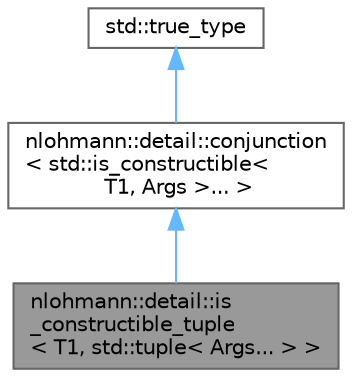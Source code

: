 digraph "nlohmann::detail::is_constructible_tuple&lt; T1, std::tuple&lt; Args... &gt; &gt;"
{
 // LATEX_PDF_SIZE
  bgcolor="transparent";
  edge [fontname=Helvetica,fontsize=10,labelfontname=Helvetica,labelfontsize=10];
  node [fontname=Helvetica,fontsize=10,shape=box,height=0.2,width=0.4];
  Node1 [label="nlohmann::detail::is\l_constructible_tuple\l\< T1, std::tuple\< Args... \> \>",height=0.2,width=0.4,color="gray40", fillcolor="grey60", style="filled", fontcolor="black",tooltip=" "];
  Node2 -> Node1 [dir="back",color="steelblue1",style="solid"];
  Node2 [label="nlohmann::detail::conjunction\l\< std::is_constructible\<\l T1, Args \>... \>",height=0.2,width=0.4,color="gray40", fillcolor="white", style="filled",URL="$a01835.html",tooltip=" "];
  Node3 -> Node2 [dir="back",color="steelblue1",style="solid"];
  Node3 [label="std::true_type",height=0.2,width=0.4,color="gray40", fillcolor="white", style="filled",tooltip=" "];
}
